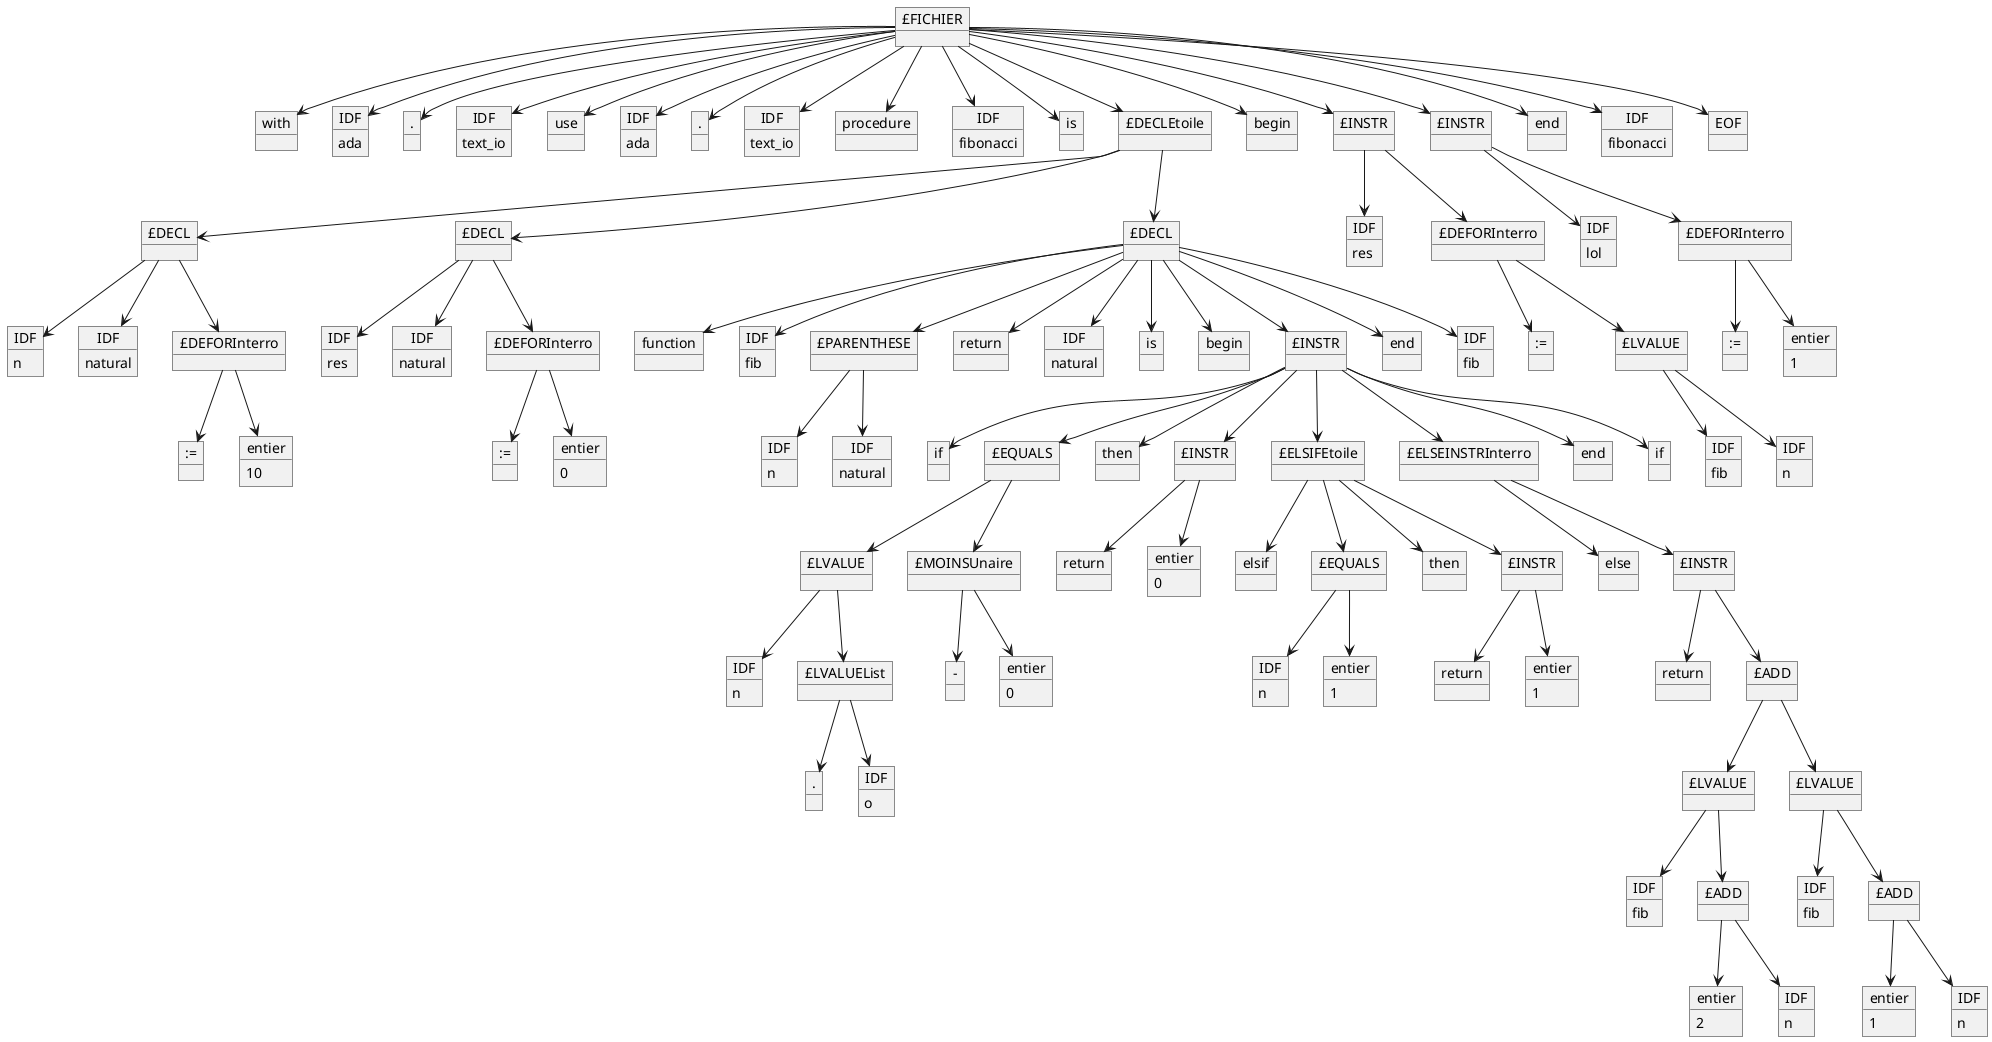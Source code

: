 @startuml Arbre_Syntaxique
object "£FICHIER" as 1
object "with" as 2
object "IDF" as 3
3 : ada
object "." as 4
object "IDF" as 5
5 : text_io
object "use" as 6
object "IDF" as 7
7 : ada
object "." as 8
object "IDF" as 9
9 : text_io
object "procedure" as 10
object "IDF" as 11
11 : fibonacci
object "is" as 12
object "£DECLEtoile" as 13
object "begin" as 14
object "£INSTR" as 15
object "£INSTR" as 16
object "end" as 17
object "IDF" as 18
18 : fibonacci
object "EOF" as 19
object "£DECL" as 20
object "£DECL" as 21
object "£DECL" as 22
object "IDF" as 23
23 : res
object "£DEFORInterro" as 24
object "IDF" as 25
25 : lol
object "£DEFORInterro" as 26
object "IDF" as 27
27 : n
object "IDF" as 28
28 : natural
object "£DEFORInterro" as 29
object "IDF" as 30
30 : res
object "IDF" as 31
31 : natural
object "£DEFORInterro" as 32
object "function" as 33
object "IDF" as 34
34 : fib
object "£PARENTHESE" as 35
object "return" as 36
object "IDF" as 37
37 : natural
object "is" as 38
object "begin" as 39
object "£INSTR" as 40
object "end" as 41
object "IDF" as 42
42 : fib
object ":=" as 43
object "£LVALUE" as 44
object ":=" as 45
object "entier" as 46
46 : 1
object ":=" as 47
object "entier" as 48
48 : 10
object ":=" as 49
object "entier" as 50
50 : 0
object "IDF" as 51
51 : n
object "IDF" as 52
52 : natural
object "if" as 53
object "£EQUALS" as 54
object "then" as 55
object "£INSTR" as 56
object "£ELSIFEtoile" as 57
object "£ELSEINSTRInterro" as 58
object "end" as 59
object "if" as 60
object "IDF" as 61
61 : fib
object "IDF" as 62
62 : n
object "£LVALUE" as 63
object "£MOINSUnaire" as 64
object "return" as 65
object "entier" as 66
66 : 0
object "elsif" as 67
object "£EQUALS" as 68
object "then" as 69
object "£INSTR" as 70
object "else" as 71
object "£INSTR" as 72
object "IDF" as 73
73 : n
object "£LVALUEList" as 74
object "-" as 75
object "entier" as 76
76 : 0
object "IDF" as 77
77 : n
object "entier" as 78
78 : 1
object "return" as 79
object "entier" as 80
80 : 1
object "return" as 81
object "£ADD" as 82
object "." as 83
object "IDF" as 84
84 : o
object "£LVALUE" as 85
object "£LVALUE" as 86
object "IDF" as 87
87 : fib
object "£ADD" as 88
object "IDF" as 89
89 : fib
object "£ADD" as 90
object "entier" as 91
91 : 2
object "IDF" as 92
92 : n
object "entier" as 93
93 : 1
object "IDF" as 94
94 : n
1 -down-> 2
1 -down-> 3
1 -down-> 4
1 -down-> 5
1 -down-> 6
1 -down-> 7
1 -down-> 8
1 -down-> 9
1 -down-> 10
1 -down-> 11
1 -down-> 12
1 -down-> 13
1 -down-> 14
1 -down-> 15
1 -down-> 16
1 -down-> 17
1 -down-> 18
1 -down-> 19
13 -down-> 20
13 -down-> 21
13 -down-> 22
15 -down-> 23
15 -down-> 24
16 -down-> 25
16 -down-> 26
20 -down-> 27
20 -down-> 28
20 -down-> 29
21 -down-> 30
21 -down-> 31
21 -down-> 32
22 -down-> 33
22 -down-> 34
22 -down-> 35
22 -down-> 36
22 -down-> 37
22 -down-> 38
22 -down-> 39
22 -down-> 40
22 -down-> 41
22 -down-> 42
24 -down-> 43
24 -down-> 44
26 -down-> 45
26 -down-> 46
29 -down-> 47
29 -down-> 48
32 -down-> 49
32 -down-> 50
35 -down-> 51
35 -down-> 52
40 -down-> 53
40 -down-> 54
40 -down-> 55
40 -down-> 56
40 -down-> 57
40 -down-> 58
40 -down-> 59
40 -down-> 60
44 -down-> 61
44 -down-> 62
54 -down-> 63
54 -down-> 64
56 -down-> 65
56 -down-> 66
57 -down-> 67
57 -down-> 68
57 -down-> 69
57 -down-> 70
58 -down-> 71
58 -down-> 72
63 -down-> 73
63 -down-> 74
64 -down-> 75
64 -down-> 76
68 -down-> 77
68 -down-> 78
70 -down-> 79
70 -down-> 80
72 -down-> 81
72 -down-> 82
74 -down-> 83
74 -down-> 84
82 -down-> 85
82 -down-> 86
85 -down-> 87
85 -down-> 88
86 -down-> 89
86 -down-> 90
88 -down-> 91
88 -down-> 92
90 -down-> 93
90 -down-> 94
@enduml
